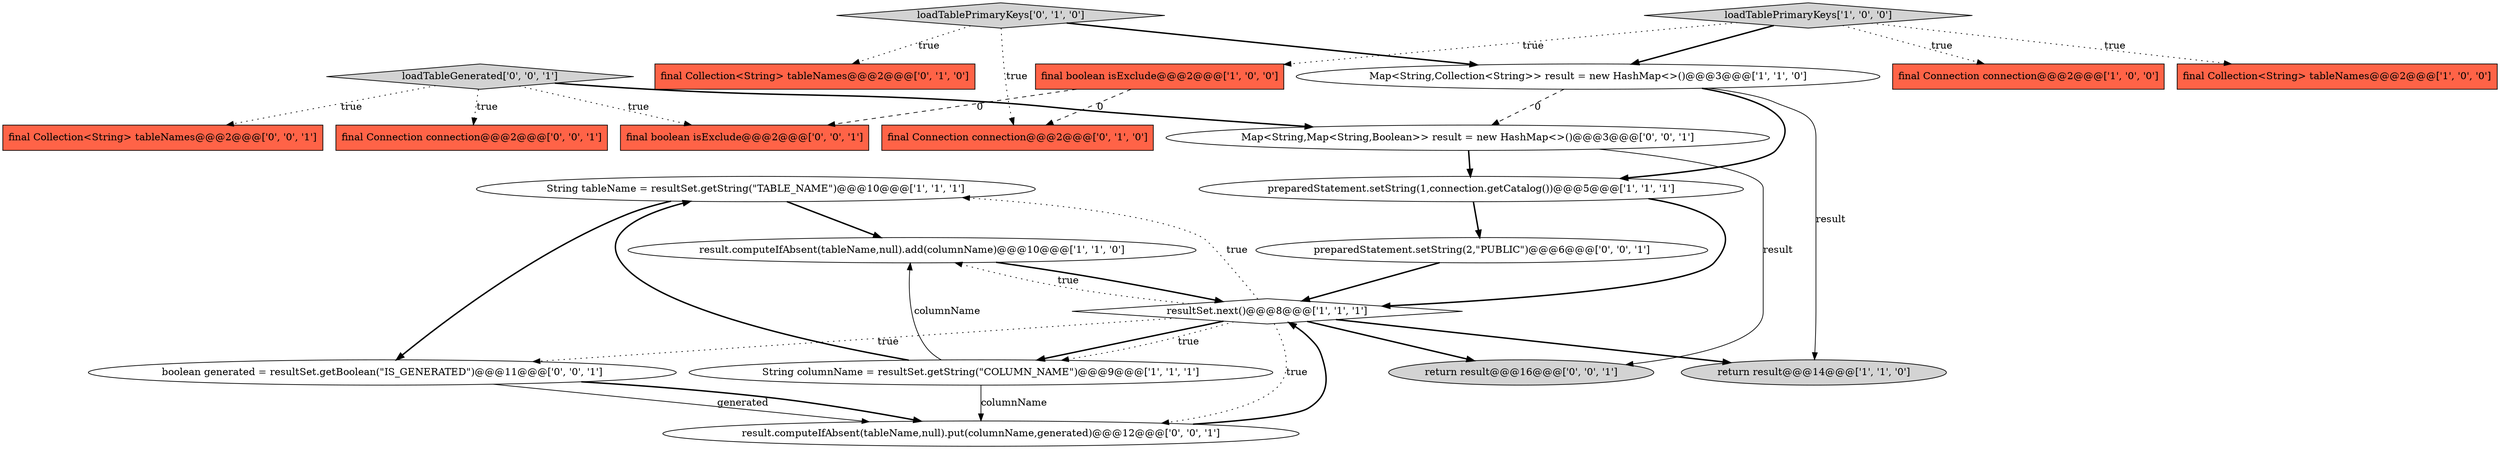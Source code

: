 digraph {
8 [style = filled, label = "String tableName = resultSet.getString(\"TABLE_NAME\")@@@10@@@['1', '1', '1']", fillcolor = white, shape = ellipse image = "AAA0AAABBB1BBB"];
21 [style = filled, label = "result.computeIfAbsent(tableName,null).put(columnName,generated)@@@12@@@['0', '0', '1']", fillcolor = white, shape = ellipse image = "AAA0AAABBB3BBB"];
9 [style = filled, label = "final Connection connection@@@2@@@['1', '0', '0']", fillcolor = tomato, shape = box image = "AAA0AAABBB1BBB"];
4 [style = filled, label = "return result@@@14@@@['1', '1', '0']", fillcolor = lightgray, shape = ellipse image = "AAA0AAABBB1BBB"];
1 [style = filled, label = "String columnName = resultSet.getString(\"COLUMN_NAME\")@@@9@@@['1', '1', '1']", fillcolor = white, shape = ellipse image = "AAA0AAABBB1BBB"];
20 [style = filled, label = "return result@@@16@@@['0', '0', '1']", fillcolor = lightgray, shape = ellipse image = "AAA0AAABBB3BBB"];
6 [style = filled, label = "result.computeIfAbsent(tableName,null).add(columnName)@@@10@@@['1', '1', '0']", fillcolor = white, shape = ellipse image = "AAA0AAABBB1BBB"];
15 [style = filled, label = "final Connection connection@@@2@@@['0', '0', '1']", fillcolor = tomato, shape = box image = "AAA0AAABBB3BBB"];
7 [style = filled, label = "Map<String,Collection<String>> result = new HashMap<>()@@@3@@@['1', '1', '0']", fillcolor = white, shape = ellipse image = "AAA0AAABBB1BBB"];
3 [style = filled, label = "final Collection<String> tableNames@@@2@@@['1', '0', '0']", fillcolor = tomato, shape = box image = "AAA0AAABBB1BBB"];
17 [style = filled, label = "final boolean isExclude@@@2@@@['0', '0', '1']", fillcolor = tomato, shape = box image = "AAA0AAABBB3BBB"];
22 [style = filled, label = "loadTableGenerated['0', '0', '1']", fillcolor = lightgray, shape = diamond image = "AAA0AAABBB3BBB"];
18 [style = filled, label = "boolean generated = resultSet.getBoolean(\"IS_GENERATED\")@@@11@@@['0', '0', '1']", fillcolor = white, shape = ellipse image = "AAA0AAABBB3BBB"];
0 [style = filled, label = "resultSet.next()@@@8@@@['1', '1', '1']", fillcolor = white, shape = diamond image = "AAA0AAABBB1BBB"];
14 [style = filled, label = "preparedStatement.setString(2,\"PUBLIC\")@@@6@@@['0', '0', '1']", fillcolor = white, shape = ellipse image = "AAA0AAABBB3BBB"];
16 [style = filled, label = "final Collection<String> tableNames@@@2@@@['0', '0', '1']", fillcolor = tomato, shape = box image = "AAA0AAABBB3BBB"];
13 [style = filled, label = "final Connection connection@@@2@@@['0', '1', '0']", fillcolor = tomato, shape = box image = "AAA1AAABBB2BBB"];
2 [style = filled, label = "loadTablePrimaryKeys['1', '0', '0']", fillcolor = lightgray, shape = diamond image = "AAA0AAABBB1BBB"];
10 [style = filled, label = "final boolean isExclude@@@2@@@['1', '0', '0']", fillcolor = tomato, shape = box image = "AAA1AAABBB1BBB"];
19 [style = filled, label = "Map<String,Map<String,Boolean>> result = new HashMap<>()@@@3@@@['0', '0', '1']", fillcolor = white, shape = ellipse image = "AAA0AAABBB3BBB"];
5 [style = filled, label = "preparedStatement.setString(1,connection.getCatalog())@@@5@@@['1', '1', '1']", fillcolor = white, shape = ellipse image = "AAA0AAABBB1BBB"];
12 [style = filled, label = "loadTablePrimaryKeys['0', '1', '0']", fillcolor = lightgray, shape = diamond image = "AAA0AAABBB2BBB"];
11 [style = filled, label = "final Collection<String> tableNames@@@2@@@['0', '1', '0']", fillcolor = tomato, shape = box image = "AAA0AAABBB2BBB"];
2->3 [style = dotted, label="true"];
2->10 [style = dotted, label="true"];
1->8 [style = bold, label=""];
21->0 [style = bold, label=""];
18->21 [style = solid, label="generated"];
22->19 [style = bold, label=""];
0->18 [style = dotted, label="true"];
8->18 [style = bold, label=""];
8->6 [style = bold, label=""];
6->0 [style = bold, label=""];
5->14 [style = bold, label=""];
10->13 [style = dashed, label="0"];
0->6 [style = dotted, label="true"];
12->7 [style = bold, label=""];
12->11 [style = dotted, label="true"];
0->8 [style = dotted, label="true"];
19->5 [style = bold, label=""];
7->5 [style = bold, label=""];
12->13 [style = dotted, label="true"];
2->9 [style = dotted, label="true"];
0->21 [style = dotted, label="true"];
14->0 [style = bold, label=""];
5->0 [style = bold, label=""];
1->6 [style = solid, label="columnName"];
7->19 [style = dashed, label="0"];
0->4 [style = bold, label=""];
7->4 [style = solid, label="result"];
0->1 [style = bold, label=""];
22->16 [style = dotted, label="true"];
1->21 [style = solid, label="columnName"];
10->17 [style = dashed, label="0"];
0->20 [style = bold, label=""];
22->17 [style = dotted, label="true"];
2->7 [style = bold, label=""];
18->21 [style = bold, label=""];
22->15 [style = dotted, label="true"];
19->20 [style = solid, label="result"];
0->1 [style = dotted, label="true"];
}
